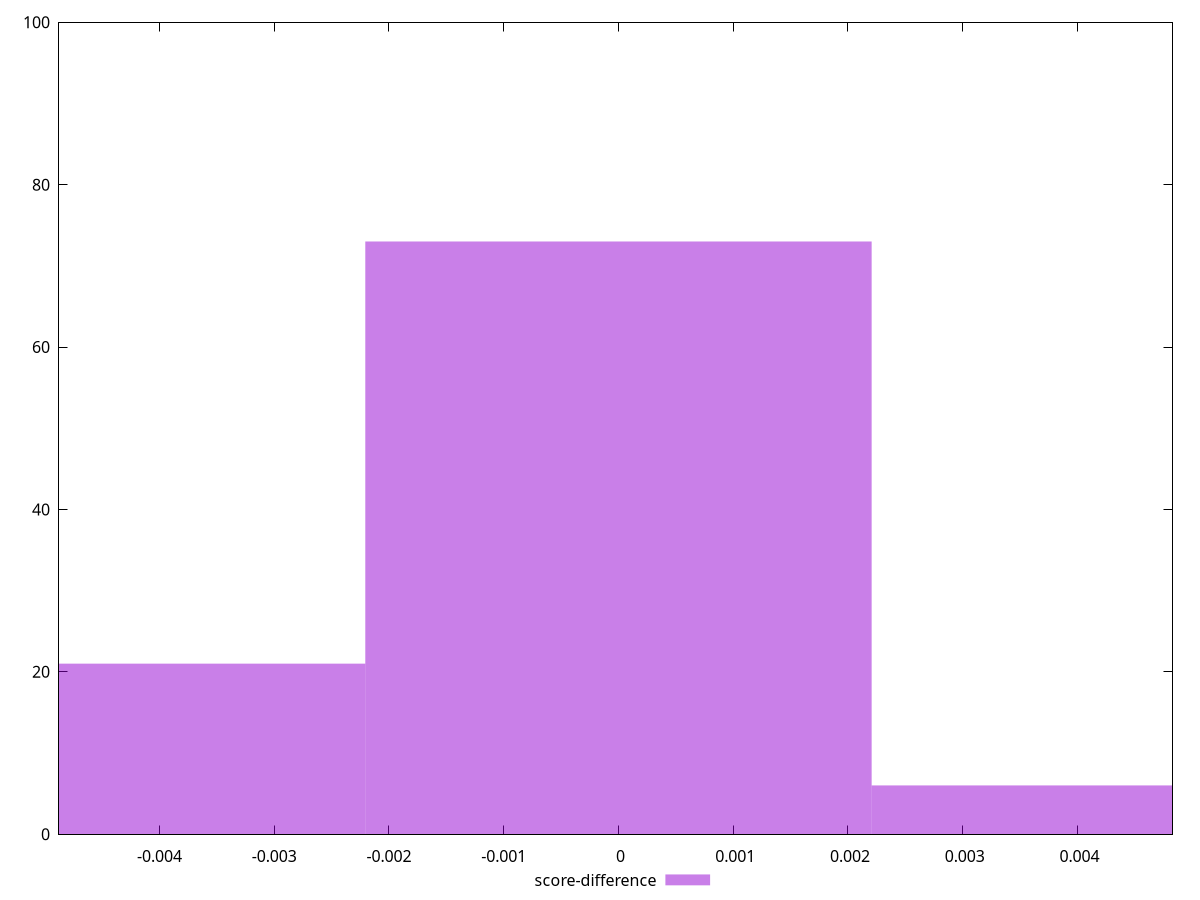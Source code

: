 reset

$scoreDifference <<EOF
0 73
-0.004412576738332915 21
0.004412576738332915 6
EOF

set key outside below
set boxwidth 0.004412576738332915
set xrange [-0.004875401643123833:0.004828043000840498]
set yrange [0:100]
set trange [0:100]
set style fill transparent solid 0.5 noborder
set terminal svg size 640, 490 enhanced background rgb 'white'
set output "reprap/largest-contentful-paint/samples/pages+cached+noexternal+nocss/score-difference/histogram.svg"

plot $scoreDifference title "score-difference" with boxes

reset
